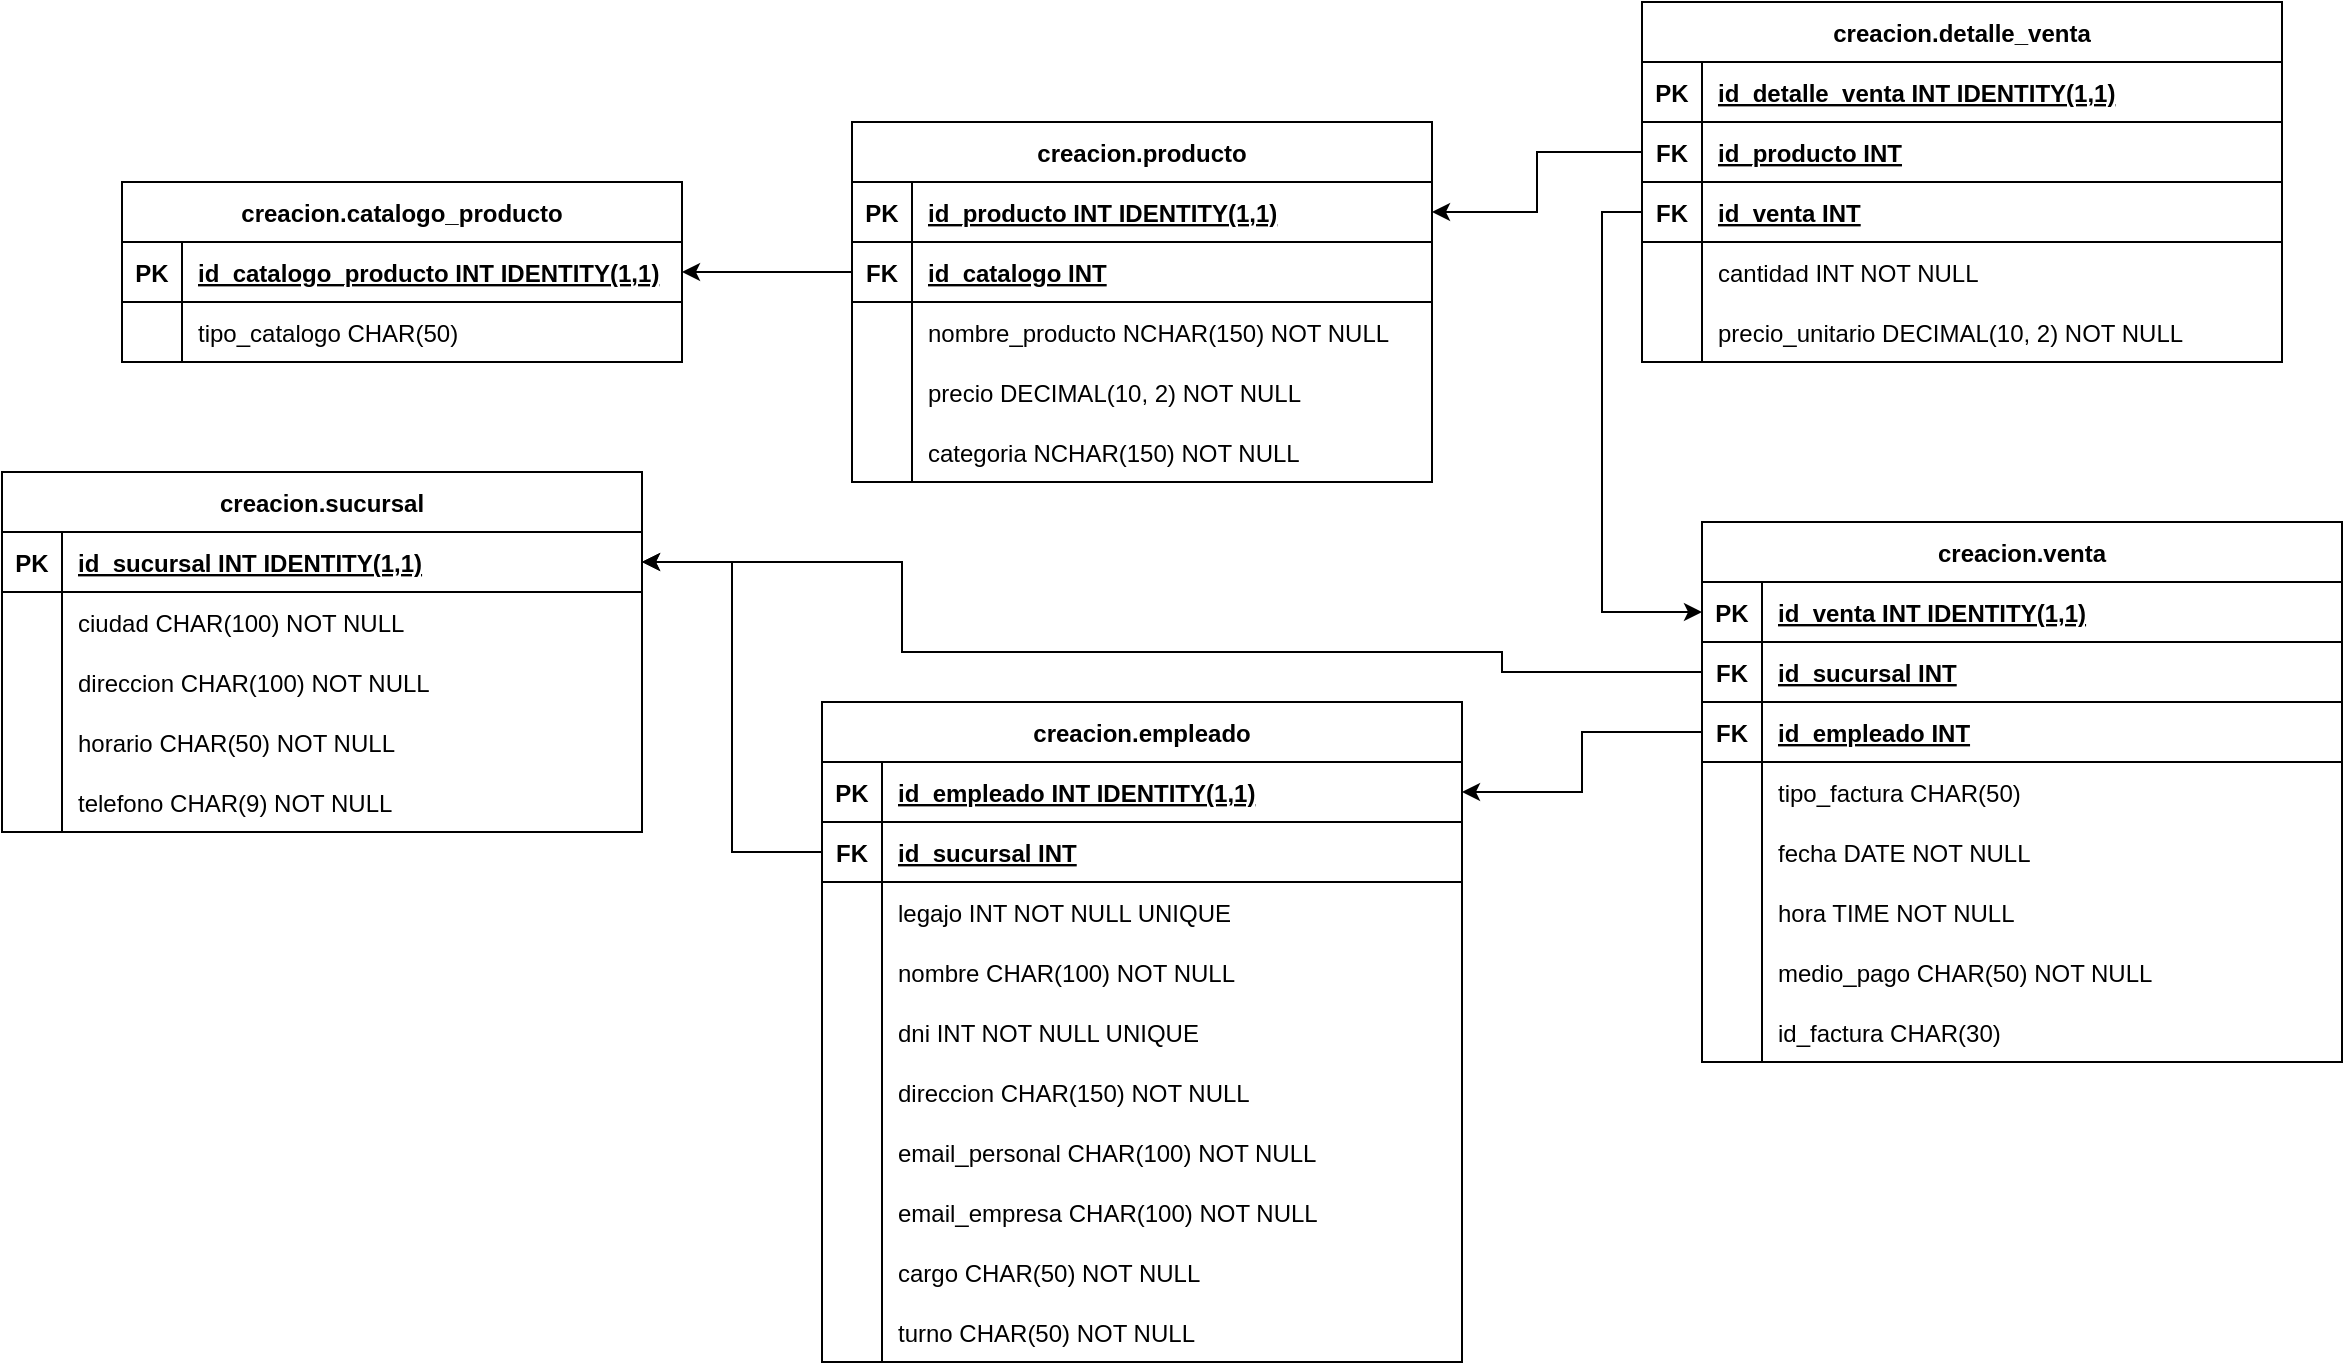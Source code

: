 <mxfile version="24.8.4">
  <diagram name="Página-1" id="IHy8IJzmy1xw7YX4BlLs">
    <mxGraphModel dx="1249" dy="620" grid="1" gridSize="10" guides="1" tooltips="1" connect="1" arrows="1" fold="1" page="1" pageScale="1" pageWidth="827" pageHeight="1169" math="0" shadow="0">
      <root>
        <mxCell id="0" />
        <mxCell id="1" parent="0" />
        <mxCell id="hYBhbDChAg6MqxhLWlRW-1" value="creacion.sucursal" style="shape=table;startSize=30;container=1;collapsible=1;childLayout=tableLayout;fixedRows=1;rowLines=0;fontStyle=1;align=center;resizeLast=1;" vertex="1" parent="1">
          <mxGeometry x="620" y="495" width="320" height="180" as="geometry" />
        </mxCell>
        <mxCell id="hYBhbDChAg6MqxhLWlRW-2" value="" style="shape=tableRow;horizontal=0;startSize=0;swimlaneHead=0;swimlaneBody=0;fillColor=none;collapsible=0;dropTarget=0;points=[[0,0.5],[1,0.5]];portConstraint=eastwest;strokeColor=inherit;top=0;left=0;right=0;bottom=1;" vertex="1" parent="hYBhbDChAg6MqxhLWlRW-1">
          <mxGeometry y="30" width="320" height="30" as="geometry" />
        </mxCell>
        <mxCell id="hYBhbDChAg6MqxhLWlRW-3" value="PK" style="shape=partialRectangle;overflow=hidden;connectable=0;fillColor=none;strokeColor=inherit;top=0;left=0;bottom=0;right=0;fontStyle=1;" vertex="1" parent="hYBhbDChAg6MqxhLWlRW-2">
          <mxGeometry width="30" height="30" as="geometry">
            <mxRectangle width="30" height="30" as="alternateBounds" />
          </mxGeometry>
        </mxCell>
        <mxCell id="hYBhbDChAg6MqxhLWlRW-4" value="id_sucursal INT  IDENTITY(1,1)" style="shape=partialRectangle;overflow=hidden;connectable=0;fillColor=none;align=left;strokeColor=inherit;top=0;left=0;bottom=0;right=0;spacingLeft=6;fontStyle=5;" vertex="1" parent="hYBhbDChAg6MqxhLWlRW-2">
          <mxGeometry x="30" width="290" height="30" as="geometry">
            <mxRectangle width="290" height="30" as="alternateBounds" />
          </mxGeometry>
        </mxCell>
        <mxCell id="hYBhbDChAg6MqxhLWlRW-5" value="" style="shape=tableRow;horizontal=0;startSize=0;swimlaneHead=0;swimlaneBody=0;fillColor=none;collapsible=0;dropTarget=0;points=[[0,0.5],[1,0.5]];portConstraint=eastwest;strokeColor=inherit;top=0;left=0;right=0;bottom=0;" vertex="1" parent="hYBhbDChAg6MqxhLWlRW-1">
          <mxGeometry y="60" width="320" height="30" as="geometry" />
        </mxCell>
        <mxCell id="hYBhbDChAg6MqxhLWlRW-6" value="" style="shape=partialRectangle;overflow=hidden;connectable=0;fillColor=none;strokeColor=inherit;top=0;left=0;bottom=0;right=0;" vertex="1" parent="hYBhbDChAg6MqxhLWlRW-5">
          <mxGeometry width="30" height="30" as="geometry">
            <mxRectangle width="30" height="30" as="alternateBounds" />
          </mxGeometry>
        </mxCell>
        <mxCell id="hYBhbDChAg6MqxhLWlRW-7" value="ciudad CHAR(100) NOT NULL" style="shape=partialRectangle;overflow=hidden;connectable=0;fillColor=none;align=left;strokeColor=inherit;top=0;left=0;bottom=0;right=0;spacingLeft=6;" vertex="1" parent="hYBhbDChAg6MqxhLWlRW-5">
          <mxGeometry x="30" width="290" height="30" as="geometry">
            <mxRectangle width="290" height="30" as="alternateBounds" />
          </mxGeometry>
        </mxCell>
        <mxCell id="hYBhbDChAg6MqxhLWlRW-8" value="" style="shape=tableRow;horizontal=0;startSize=0;swimlaneHead=0;swimlaneBody=0;fillColor=none;collapsible=0;dropTarget=0;points=[[0,0.5],[1,0.5]];portConstraint=eastwest;strokeColor=inherit;top=0;left=0;right=0;bottom=0;" vertex="1" parent="hYBhbDChAg6MqxhLWlRW-1">
          <mxGeometry y="90" width="320" height="30" as="geometry" />
        </mxCell>
        <mxCell id="hYBhbDChAg6MqxhLWlRW-9" value="" style="shape=partialRectangle;overflow=hidden;connectable=0;fillColor=none;strokeColor=inherit;top=0;left=0;bottom=0;right=0;" vertex="1" parent="hYBhbDChAg6MqxhLWlRW-8">
          <mxGeometry width="30" height="30" as="geometry">
            <mxRectangle width="30" height="30" as="alternateBounds" />
          </mxGeometry>
        </mxCell>
        <mxCell id="hYBhbDChAg6MqxhLWlRW-10" value="direccion CHAR(100) NOT NULL" style="shape=partialRectangle;overflow=hidden;connectable=0;fillColor=none;align=left;strokeColor=inherit;top=0;left=0;bottom=0;right=0;spacingLeft=6;" vertex="1" parent="hYBhbDChAg6MqxhLWlRW-8">
          <mxGeometry x="30" width="290" height="30" as="geometry">
            <mxRectangle width="290" height="30" as="alternateBounds" />
          </mxGeometry>
        </mxCell>
        <mxCell id="hYBhbDChAg6MqxhLWlRW-11" value="" style="shape=tableRow;horizontal=0;startSize=0;swimlaneHead=0;swimlaneBody=0;fillColor=none;collapsible=0;dropTarget=0;points=[[0,0.5],[1,0.5]];portConstraint=eastwest;strokeColor=inherit;top=0;left=0;right=0;bottom=0;" vertex="1" parent="hYBhbDChAg6MqxhLWlRW-1">
          <mxGeometry y="120" width="320" height="30" as="geometry" />
        </mxCell>
        <mxCell id="hYBhbDChAg6MqxhLWlRW-12" value="" style="shape=partialRectangle;overflow=hidden;connectable=0;fillColor=none;strokeColor=inherit;top=0;left=0;bottom=0;right=0;" vertex="1" parent="hYBhbDChAg6MqxhLWlRW-11">
          <mxGeometry width="30" height="30" as="geometry">
            <mxRectangle width="30" height="30" as="alternateBounds" />
          </mxGeometry>
        </mxCell>
        <mxCell id="hYBhbDChAg6MqxhLWlRW-13" value="horario CHAR(50) NOT NULL" style="shape=partialRectangle;overflow=hidden;connectable=0;fillColor=none;align=left;strokeColor=inherit;top=0;left=0;bottom=0;right=0;spacingLeft=6;" vertex="1" parent="hYBhbDChAg6MqxhLWlRW-11">
          <mxGeometry x="30" width="290" height="30" as="geometry">
            <mxRectangle width="290" height="30" as="alternateBounds" />
          </mxGeometry>
        </mxCell>
        <mxCell id="hYBhbDChAg6MqxhLWlRW-14" value="" style="shape=tableRow;horizontal=0;startSize=0;swimlaneHead=0;swimlaneBody=0;fillColor=none;collapsible=0;dropTarget=0;points=[[0,0.5],[1,0.5]];portConstraint=eastwest;strokeColor=inherit;top=0;left=0;right=0;bottom=0;" vertex="1" parent="hYBhbDChAg6MqxhLWlRW-1">
          <mxGeometry y="150" width="320" height="30" as="geometry" />
        </mxCell>
        <mxCell id="hYBhbDChAg6MqxhLWlRW-15" value="" style="shape=partialRectangle;overflow=hidden;connectable=0;fillColor=none;strokeColor=inherit;top=0;left=0;bottom=0;right=0;" vertex="1" parent="hYBhbDChAg6MqxhLWlRW-14">
          <mxGeometry width="30" height="30" as="geometry">
            <mxRectangle width="30" height="30" as="alternateBounds" />
          </mxGeometry>
        </mxCell>
        <mxCell id="hYBhbDChAg6MqxhLWlRW-16" value="telefono CHAR(9) NOT NULL" style="shape=partialRectangle;overflow=hidden;connectable=0;fillColor=none;align=left;strokeColor=inherit;top=0;left=0;bottom=0;right=0;spacingLeft=6;" vertex="1" parent="hYBhbDChAg6MqxhLWlRW-14">
          <mxGeometry x="30" width="290" height="30" as="geometry">
            <mxRectangle width="290" height="30" as="alternateBounds" />
          </mxGeometry>
        </mxCell>
        <mxCell id="hYBhbDChAg6MqxhLWlRW-20" value="creacion.empleado" style="shape=table;startSize=30;container=1;collapsible=1;childLayout=tableLayout;fixedRows=1;rowLines=0;fontStyle=1;align=center;resizeLast=1;" vertex="1" parent="1">
          <mxGeometry x="1030" y="610" width="320" height="330" as="geometry" />
        </mxCell>
        <mxCell id="hYBhbDChAg6MqxhLWlRW-24" value="" style="shape=tableRow;horizontal=0;startSize=0;swimlaneHead=0;swimlaneBody=0;fillColor=none;collapsible=0;dropTarget=0;points=[[0,0.5],[1,0.5]];portConstraint=eastwest;strokeColor=inherit;top=0;left=0;right=0;bottom=1;" vertex="1" parent="hYBhbDChAg6MqxhLWlRW-20">
          <mxGeometry y="30" width="320" height="30" as="geometry" />
        </mxCell>
        <mxCell id="hYBhbDChAg6MqxhLWlRW-25" value="PK" style="shape=partialRectangle;overflow=hidden;connectable=0;fillColor=none;strokeColor=inherit;top=0;left=0;bottom=0;right=0;fontStyle=1;" vertex="1" parent="hYBhbDChAg6MqxhLWlRW-24">
          <mxGeometry width="30" height="30" as="geometry">
            <mxRectangle width="30" height="30" as="alternateBounds" />
          </mxGeometry>
        </mxCell>
        <mxCell id="hYBhbDChAg6MqxhLWlRW-26" value="id_empleado INT  IDENTITY(1,1)" style="shape=partialRectangle;overflow=hidden;connectable=0;fillColor=none;align=left;strokeColor=inherit;top=0;left=0;bottom=0;right=0;spacingLeft=6;fontStyle=5;" vertex="1" parent="hYBhbDChAg6MqxhLWlRW-24">
          <mxGeometry x="30" width="290" height="30" as="geometry">
            <mxRectangle width="290" height="30" as="alternateBounds" />
          </mxGeometry>
        </mxCell>
        <mxCell id="hYBhbDChAg6MqxhLWlRW-21" value="" style="shape=tableRow;horizontal=0;startSize=0;swimlaneHead=0;swimlaneBody=0;fillColor=none;collapsible=0;dropTarget=0;points=[[0,0.5],[1,0.5]];portConstraint=eastwest;strokeColor=inherit;top=0;left=0;right=0;bottom=1;" vertex="1" parent="hYBhbDChAg6MqxhLWlRW-20">
          <mxGeometry y="60" width="320" height="30" as="geometry" />
        </mxCell>
        <mxCell id="hYBhbDChAg6MqxhLWlRW-22" value="FK" style="shape=partialRectangle;overflow=hidden;connectable=0;fillColor=none;strokeColor=inherit;top=0;left=0;bottom=0;right=0;fontStyle=1;" vertex="1" parent="hYBhbDChAg6MqxhLWlRW-21">
          <mxGeometry width="30" height="30" as="geometry">
            <mxRectangle width="30" height="30" as="alternateBounds" />
          </mxGeometry>
        </mxCell>
        <mxCell id="hYBhbDChAg6MqxhLWlRW-23" value="id_sucursal INT" style="shape=partialRectangle;overflow=hidden;connectable=0;fillColor=none;align=left;strokeColor=inherit;top=0;left=0;bottom=0;right=0;spacingLeft=6;fontStyle=5;" vertex="1" parent="hYBhbDChAg6MqxhLWlRW-21">
          <mxGeometry x="30" width="290" height="30" as="geometry">
            <mxRectangle width="290" height="30" as="alternateBounds" />
          </mxGeometry>
        </mxCell>
        <mxCell id="hYBhbDChAg6MqxhLWlRW-27" value="" style="shape=tableRow;horizontal=0;startSize=0;swimlaneHead=0;swimlaneBody=0;fillColor=none;collapsible=0;dropTarget=0;points=[[0,0.5],[1,0.5]];portConstraint=eastwest;strokeColor=inherit;top=0;left=0;right=0;bottom=0;" vertex="1" parent="hYBhbDChAg6MqxhLWlRW-20">
          <mxGeometry y="90" width="320" height="30" as="geometry" />
        </mxCell>
        <mxCell id="hYBhbDChAg6MqxhLWlRW-28" value="" style="shape=partialRectangle;overflow=hidden;connectable=0;fillColor=none;strokeColor=inherit;top=0;left=0;bottom=0;right=0;" vertex="1" parent="hYBhbDChAg6MqxhLWlRW-27">
          <mxGeometry width="30" height="30" as="geometry">
            <mxRectangle width="30" height="30" as="alternateBounds" />
          </mxGeometry>
        </mxCell>
        <mxCell id="hYBhbDChAg6MqxhLWlRW-29" value="legajo INT NOT NULL UNIQUE" style="shape=partialRectangle;overflow=hidden;connectable=0;fillColor=none;align=left;strokeColor=inherit;top=0;left=0;bottom=0;right=0;spacingLeft=6;" vertex="1" parent="hYBhbDChAg6MqxhLWlRW-27">
          <mxGeometry x="30" width="290" height="30" as="geometry">
            <mxRectangle width="290" height="30" as="alternateBounds" />
          </mxGeometry>
        </mxCell>
        <mxCell id="hYBhbDChAg6MqxhLWlRW-30" value="" style="shape=tableRow;horizontal=0;startSize=0;swimlaneHead=0;swimlaneBody=0;fillColor=none;collapsible=0;dropTarget=0;points=[[0,0.5],[1,0.5]];portConstraint=eastwest;strokeColor=inherit;top=0;left=0;right=0;bottom=0;" vertex="1" parent="hYBhbDChAg6MqxhLWlRW-20">
          <mxGeometry y="120" width="320" height="30" as="geometry" />
        </mxCell>
        <mxCell id="hYBhbDChAg6MqxhLWlRW-31" value="" style="shape=partialRectangle;overflow=hidden;connectable=0;fillColor=none;strokeColor=inherit;top=0;left=0;bottom=0;right=0;" vertex="1" parent="hYBhbDChAg6MqxhLWlRW-30">
          <mxGeometry width="30" height="30" as="geometry">
            <mxRectangle width="30" height="30" as="alternateBounds" />
          </mxGeometry>
        </mxCell>
        <mxCell id="hYBhbDChAg6MqxhLWlRW-32" value="nombre CHAR(100) NOT NULL" style="shape=partialRectangle;overflow=hidden;connectable=0;fillColor=none;align=left;strokeColor=inherit;top=0;left=0;bottom=0;right=0;spacingLeft=6;" vertex="1" parent="hYBhbDChAg6MqxhLWlRW-30">
          <mxGeometry x="30" width="290" height="30" as="geometry">
            <mxRectangle width="290" height="30" as="alternateBounds" />
          </mxGeometry>
        </mxCell>
        <mxCell id="hYBhbDChAg6MqxhLWlRW-33" value="" style="shape=tableRow;horizontal=0;startSize=0;swimlaneHead=0;swimlaneBody=0;fillColor=none;collapsible=0;dropTarget=0;points=[[0,0.5],[1,0.5]];portConstraint=eastwest;strokeColor=inherit;top=0;left=0;right=0;bottom=0;" vertex="1" parent="hYBhbDChAg6MqxhLWlRW-20">
          <mxGeometry y="150" width="320" height="30" as="geometry" />
        </mxCell>
        <mxCell id="hYBhbDChAg6MqxhLWlRW-34" value="" style="shape=partialRectangle;overflow=hidden;connectable=0;fillColor=none;strokeColor=inherit;top=0;left=0;bottom=0;right=0;" vertex="1" parent="hYBhbDChAg6MqxhLWlRW-33">
          <mxGeometry width="30" height="30" as="geometry">
            <mxRectangle width="30" height="30" as="alternateBounds" />
          </mxGeometry>
        </mxCell>
        <mxCell id="hYBhbDChAg6MqxhLWlRW-35" value="dni INT NOT NULL UNIQUE" style="shape=partialRectangle;overflow=hidden;connectable=0;fillColor=none;align=left;strokeColor=inherit;top=0;left=0;bottom=0;right=0;spacingLeft=6;" vertex="1" parent="hYBhbDChAg6MqxhLWlRW-33">
          <mxGeometry x="30" width="290" height="30" as="geometry">
            <mxRectangle width="290" height="30" as="alternateBounds" />
          </mxGeometry>
        </mxCell>
        <mxCell id="hYBhbDChAg6MqxhLWlRW-36" value="" style="shape=tableRow;horizontal=0;startSize=0;swimlaneHead=0;swimlaneBody=0;fillColor=none;collapsible=0;dropTarget=0;points=[[0,0.5],[1,0.5]];portConstraint=eastwest;strokeColor=inherit;top=0;left=0;right=0;bottom=0;" vertex="1" parent="hYBhbDChAg6MqxhLWlRW-20">
          <mxGeometry y="180" width="320" height="30" as="geometry" />
        </mxCell>
        <mxCell id="hYBhbDChAg6MqxhLWlRW-37" value="" style="shape=partialRectangle;overflow=hidden;connectable=0;fillColor=none;strokeColor=inherit;top=0;left=0;bottom=0;right=0;" vertex="1" parent="hYBhbDChAg6MqxhLWlRW-36">
          <mxGeometry width="30" height="30" as="geometry">
            <mxRectangle width="30" height="30" as="alternateBounds" />
          </mxGeometry>
        </mxCell>
        <mxCell id="hYBhbDChAg6MqxhLWlRW-38" value="direccion CHAR(150) NOT NULL" style="shape=partialRectangle;overflow=hidden;connectable=0;fillColor=none;align=left;strokeColor=inherit;top=0;left=0;bottom=0;right=0;spacingLeft=6;" vertex="1" parent="hYBhbDChAg6MqxhLWlRW-36">
          <mxGeometry x="30" width="290" height="30" as="geometry">
            <mxRectangle width="290" height="30" as="alternateBounds" />
          </mxGeometry>
        </mxCell>
        <mxCell id="hYBhbDChAg6MqxhLWlRW-39" value="" style="shape=tableRow;horizontal=0;startSize=0;swimlaneHead=0;swimlaneBody=0;fillColor=none;collapsible=0;dropTarget=0;points=[[0,0.5],[1,0.5]];portConstraint=eastwest;strokeColor=inherit;top=0;left=0;right=0;bottom=0;" vertex="1" parent="hYBhbDChAg6MqxhLWlRW-20">
          <mxGeometry y="210" width="320" height="30" as="geometry" />
        </mxCell>
        <mxCell id="hYBhbDChAg6MqxhLWlRW-40" value="" style="shape=partialRectangle;overflow=hidden;connectable=0;fillColor=none;strokeColor=inherit;top=0;left=0;bottom=0;right=0;" vertex="1" parent="hYBhbDChAg6MqxhLWlRW-39">
          <mxGeometry width="30" height="30" as="geometry">
            <mxRectangle width="30" height="30" as="alternateBounds" />
          </mxGeometry>
        </mxCell>
        <mxCell id="hYBhbDChAg6MqxhLWlRW-41" value="email_personal CHAR(100) NOT NULL" style="shape=partialRectangle;overflow=hidden;connectable=0;fillColor=none;align=left;strokeColor=inherit;top=0;left=0;bottom=0;right=0;spacingLeft=6;" vertex="1" parent="hYBhbDChAg6MqxhLWlRW-39">
          <mxGeometry x="30" width="290" height="30" as="geometry">
            <mxRectangle width="290" height="30" as="alternateBounds" />
          </mxGeometry>
        </mxCell>
        <mxCell id="hYBhbDChAg6MqxhLWlRW-42" value="" style="shape=tableRow;horizontal=0;startSize=0;swimlaneHead=0;swimlaneBody=0;fillColor=none;collapsible=0;dropTarget=0;points=[[0,0.5],[1,0.5]];portConstraint=eastwest;strokeColor=inherit;top=0;left=0;right=0;bottom=0;" vertex="1" parent="hYBhbDChAg6MqxhLWlRW-20">
          <mxGeometry y="240" width="320" height="30" as="geometry" />
        </mxCell>
        <mxCell id="hYBhbDChAg6MqxhLWlRW-43" value="" style="shape=partialRectangle;overflow=hidden;connectable=0;fillColor=none;strokeColor=inherit;top=0;left=0;bottom=0;right=0;" vertex="1" parent="hYBhbDChAg6MqxhLWlRW-42">
          <mxGeometry width="30" height="30" as="geometry">
            <mxRectangle width="30" height="30" as="alternateBounds" />
          </mxGeometry>
        </mxCell>
        <mxCell id="hYBhbDChAg6MqxhLWlRW-44" value="email_empresa CHAR(100) NOT NULL" style="shape=partialRectangle;overflow=hidden;connectable=0;fillColor=none;align=left;strokeColor=inherit;top=0;left=0;bottom=0;right=0;spacingLeft=6;" vertex="1" parent="hYBhbDChAg6MqxhLWlRW-42">
          <mxGeometry x="30" width="290" height="30" as="geometry">
            <mxRectangle width="290" height="30" as="alternateBounds" />
          </mxGeometry>
        </mxCell>
        <mxCell id="hYBhbDChAg6MqxhLWlRW-45" value="" style="shape=tableRow;horizontal=0;startSize=0;swimlaneHead=0;swimlaneBody=0;fillColor=none;collapsible=0;dropTarget=0;points=[[0,0.5],[1,0.5]];portConstraint=eastwest;strokeColor=inherit;top=0;left=0;right=0;bottom=0;" vertex="1" parent="hYBhbDChAg6MqxhLWlRW-20">
          <mxGeometry y="270" width="320" height="30" as="geometry" />
        </mxCell>
        <mxCell id="hYBhbDChAg6MqxhLWlRW-46" value="" style="shape=partialRectangle;overflow=hidden;connectable=0;fillColor=none;strokeColor=inherit;top=0;left=0;bottom=0;right=0;" vertex="1" parent="hYBhbDChAg6MqxhLWlRW-45">
          <mxGeometry width="30" height="30" as="geometry">
            <mxRectangle width="30" height="30" as="alternateBounds" />
          </mxGeometry>
        </mxCell>
        <mxCell id="hYBhbDChAg6MqxhLWlRW-47" value="cargo CHAR(50) NOT NULL" style="shape=partialRectangle;overflow=hidden;connectable=0;fillColor=none;align=left;strokeColor=inherit;top=0;left=0;bottom=0;right=0;spacingLeft=6;" vertex="1" parent="hYBhbDChAg6MqxhLWlRW-45">
          <mxGeometry x="30" width="290" height="30" as="geometry">
            <mxRectangle width="290" height="30" as="alternateBounds" />
          </mxGeometry>
        </mxCell>
        <mxCell id="hYBhbDChAg6MqxhLWlRW-51" value="" style="shape=tableRow;horizontal=0;startSize=0;swimlaneHead=0;swimlaneBody=0;fillColor=none;collapsible=0;dropTarget=0;points=[[0,0.5],[1,0.5]];portConstraint=eastwest;strokeColor=inherit;top=0;left=0;right=0;bottom=0;" vertex="1" parent="hYBhbDChAg6MqxhLWlRW-20">
          <mxGeometry y="300" width="320" height="30" as="geometry" />
        </mxCell>
        <mxCell id="hYBhbDChAg6MqxhLWlRW-52" value="" style="shape=partialRectangle;overflow=hidden;connectable=0;fillColor=none;strokeColor=inherit;top=0;left=0;bottom=0;right=0;" vertex="1" parent="hYBhbDChAg6MqxhLWlRW-51">
          <mxGeometry width="30" height="30" as="geometry">
            <mxRectangle width="30" height="30" as="alternateBounds" />
          </mxGeometry>
        </mxCell>
        <mxCell id="hYBhbDChAg6MqxhLWlRW-53" value="turno CHAR(50) NOT NULL" style="shape=partialRectangle;overflow=hidden;connectable=0;fillColor=none;align=left;strokeColor=inherit;top=0;left=0;bottom=0;right=0;spacingLeft=6;" vertex="1" parent="hYBhbDChAg6MqxhLWlRW-51">
          <mxGeometry x="30" width="290" height="30" as="geometry">
            <mxRectangle width="290" height="30" as="alternateBounds" />
          </mxGeometry>
        </mxCell>
        <mxCell id="hYBhbDChAg6MqxhLWlRW-57" value="creacion.catalogo_producto" style="shape=table;startSize=30;container=1;collapsible=1;childLayout=tableLayout;fixedRows=1;rowLines=0;fontStyle=1;align=center;resizeLast=1;" vertex="1" parent="1">
          <mxGeometry x="680" y="350" width="280" height="90" as="geometry" />
        </mxCell>
        <mxCell id="hYBhbDChAg6MqxhLWlRW-58" value="" style="shape=tableRow;horizontal=0;startSize=0;swimlaneHead=0;swimlaneBody=0;fillColor=none;collapsible=0;dropTarget=0;points=[[0,0.5],[1,0.5]];portConstraint=eastwest;strokeColor=inherit;top=0;left=0;right=0;bottom=1;" vertex="1" parent="hYBhbDChAg6MqxhLWlRW-57">
          <mxGeometry y="30" width="280" height="30" as="geometry" />
        </mxCell>
        <mxCell id="hYBhbDChAg6MqxhLWlRW-59" value="PK" style="shape=partialRectangle;overflow=hidden;connectable=0;fillColor=none;strokeColor=inherit;top=0;left=0;bottom=0;right=0;fontStyle=1;" vertex="1" parent="hYBhbDChAg6MqxhLWlRW-58">
          <mxGeometry width="30" height="30" as="geometry">
            <mxRectangle width="30" height="30" as="alternateBounds" />
          </mxGeometry>
        </mxCell>
        <mxCell id="hYBhbDChAg6MqxhLWlRW-60" value="id_catalogo_producto INT  IDENTITY(1,1)" style="shape=partialRectangle;overflow=hidden;connectable=0;fillColor=none;align=left;strokeColor=inherit;top=0;left=0;bottom=0;right=0;spacingLeft=6;fontStyle=5;" vertex="1" parent="hYBhbDChAg6MqxhLWlRW-58">
          <mxGeometry x="30" width="250" height="30" as="geometry">
            <mxRectangle width="250" height="30" as="alternateBounds" />
          </mxGeometry>
        </mxCell>
        <mxCell id="hYBhbDChAg6MqxhLWlRW-61" value="" style="shape=tableRow;horizontal=0;startSize=0;swimlaneHead=0;swimlaneBody=0;fillColor=none;collapsible=0;dropTarget=0;points=[[0,0.5],[1,0.5]];portConstraint=eastwest;strokeColor=inherit;top=0;left=0;right=0;bottom=0;" vertex="1" parent="hYBhbDChAg6MqxhLWlRW-57">
          <mxGeometry y="60" width="280" height="30" as="geometry" />
        </mxCell>
        <mxCell id="hYBhbDChAg6MqxhLWlRW-62" value="" style="shape=partialRectangle;overflow=hidden;connectable=0;fillColor=none;strokeColor=inherit;top=0;left=0;bottom=0;right=0;" vertex="1" parent="hYBhbDChAg6MqxhLWlRW-61">
          <mxGeometry width="30" height="30" as="geometry">
            <mxRectangle width="30" height="30" as="alternateBounds" />
          </mxGeometry>
        </mxCell>
        <mxCell id="hYBhbDChAg6MqxhLWlRW-63" value="tipo_catalogo CHAR(50)" style="shape=partialRectangle;overflow=hidden;connectable=0;fillColor=none;align=left;strokeColor=inherit;top=0;left=0;bottom=0;right=0;spacingLeft=6;" vertex="1" parent="hYBhbDChAg6MqxhLWlRW-61">
          <mxGeometry x="30" width="250" height="30" as="geometry">
            <mxRectangle width="250" height="30" as="alternateBounds" />
          </mxGeometry>
        </mxCell>
        <mxCell id="hYBhbDChAg6MqxhLWlRW-64" value="creacion.producto" style="shape=table;startSize=30;container=1;collapsible=1;childLayout=tableLayout;fixedRows=1;rowLines=0;fontStyle=1;align=center;resizeLast=1;" vertex="1" parent="1">
          <mxGeometry x="1045" y="320" width="290" height="180" as="geometry" />
        </mxCell>
        <mxCell id="hYBhbDChAg6MqxhLWlRW-65" value="" style="shape=tableRow;horizontal=0;startSize=0;swimlaneHead=0;swimlaneBody=0;fillColor=none;collapsible=0;dropTarget=0;points=[[0,0.5],[1,0.5]];portConstraint=eastwest;strokeColor=inherit;top=0;left=0;right=0;bottom=1;" vertex="1" parent="hYBhbDChAg6MqxhLWlRW-64">
          <mxGeometry y="30" width="290" height="30" as="geometry" />
        </mxCell>
        <mxCell id="hYBhbDChAg6MqxhLWlRW-66" value="PK" style="shape=partialRectangle;overflow=hidden;connectable=0;fillColor=none;strokeColor=inherit;top=0;left=0;bottom=0;right=0;fontStyle=1;" vertex="1" parent="hYBhbDChAg6MqxhLWlRW-65">
          <mxGeometry width="30" height="30" as="geometry">
            <mxRectangle width="30" height="30" as="alternateBounds" />
          </mxGeometry>
        </mxCell>
        <mxCell id="hYBhbDChAg6MqxhLWlRW-67" value="id_producto INT  IDENTITY(1,1)" style="shape=partialRectangle;overflow=hidden;connectable=0;fillColor=none;align=left;strokeColor=inherit;top=0;left=0;bottom=0;right=0;spacingLeft=6;fontStyle=5;" vertex="1" parent="hYBhbDChAg6MqxhLWlRW-65">
          <mxGeometry x="30" width="260" height="30" as="geometry">
            <mxRectangle width="260" height="30" as="alternateBounds" />
          </mxGeometry>
        </mxCell>
        <mxCell id="hYBhbDChAg6MqxhLWlRW-137" style="shape=tableRow;horizontal=0;startSize=0;swimlaneHead=0;swimlaneBody=0;fillColor=none;collapsible=0;dropTarget=0;points=[[0,0.5],[1,0.5]];portConstraint=eastwest;strokeColor=inherit;top=0;left=0;right=0;bottom=1;" vertex="1" parent="hYBhbDChAg6MqxhLWlRW-64">
          <mxGeometry y="60" width="290" height="30" as="geometry" />
        </mxCell>
        <mxCell id="hYBhbDChAg6MqxhLWlRW-138" value="FK" style="shape=partialRectangle;overflow=hidden;connectable=0;fillColor=none;strokeColor=inherit;top=0;left=0;bottom=0;right=0;fontStyle=1;" vertex="1" parent="hYBhbDChAg6MqxhLWlRW-137">
          <mxGeometry width="30" height="30" as="geometry">
            <mxRectangle width="30" height="30" as="alternateBounds" />
          </mxGeometry>
        </mxCell>
        <mxCell id="hYBhbDChAg6MqxhLWlRW-139" value="id_catalogo INT" style="shape=partialRectangle;overflow=hidden;connectable=0;fillColor=none;align=left;strokeColor=inherit;top=0;left=0;bottom=0;right=0;spacingLeft=6;fontStyle=5;" vertex="1" parent="hYBhbDChAg6MqxhLWlRW-137">
          <mxGeometry x="30" width="260" height="30" as="geometry">
            <mxRectangle width="260" height="30" as="alternateBounds" />
          </mxGeometry>
        </mxCell>
        <mxCell id="hYBhbDChAg6MqxhLWlRW-68" value="" style="shape=tableRow;horizontal=0;startSize=0;swimlaneHead=0;swimlaneBody=0;fillColor=none;collapsible=0;dropTarget=0;points=[[0,0.5],[1,0.5]];portConstraint=eastwest;strokeColor=inherit;top=0;left=0;right=0;bottom=0;" vertex="1" parent="hYBhbDChAg6MqxhLWlRW-64">
          <mxGeometry y="90" width="290" height="30" as="geometry" />
        </mxCell>
        <mxCell id="hYBhbDChAg6MqxhLWlRW-69" value="" style="shape=partialRectangle;overflow=hidden;connectable=0;fillColor=none;strokeColor=inherit;top=0;left=0;bottom=0;right=0;" vertex="1" parent="hYBhbDChAg6MqxhLWlRW-68">
          <mxGeometry width="30" height="30" as="geometry">
            <mxRectangle width="30" height="30" as="alternateBounds" />
          </mxGeometry>
        </mxCell>
        <mxCell id="hYBhbDChAg6MqxhLWlRW-70" value="nombre_producto NCHAR(150) NOT NULL" style="shape=partialRectangle;overflow=hidden;connectable=0;fillColor=none;align=left;strokeColor=inherit;top=0;left=0;bottom=0;right=0;spacingLeft=6;" vertex="1" parent="hYBhbDChAg6MqxhLWlRW-68">
          <mxGeometry x="30" width="260" height="30" as="geometry">
            <mxRectangle width="260" height="30" as="alternateBounds" />
          </mxGeometry>
        </mxCell>
        <mxCell id="hYBhbDChAg6MqxhLWlRW-71" value="" style="shape=tableRow;horizontal=0;startSize=0;swimlaneHead=0;swimlaneBody=0;fillColor=none;collapsible=0;dropTarget=0;points=[[0,0.5],[1,0.5]];portConstraint=eastwest;strokeColor=inherit;top=0;left=0;right=0;bottom=0;" vertex="1" parent="hYBhbDChAg6MqxhLWlRW-64">
          <mxGeometry y="120" width="290" height="30" as="geometry" />
        </mxCell>
        <mxCell id="hYBhbDChAg6MqxhLWlRW-72" value="" style="shape=partialRectangle;overflow=hidden;connectable=0;fillColor=none;strokeColor=inherit;top=0;left=0;bottom=0;right=0;" vertex="1" parent="hYBhbDChAg6MqxhLWlRW-71">
          <mxGeometry width="30" height="30" as="geometry">
            <mxRectangle width="30" height="30" as="alternateBounds" />
          </mxGeometry>
        </mxCell>
        <mxCell id="hYBhbDChAg6MqxhLWlRW-73" value="precio DECIMAL(10, 2) NOT NULL" style="shape=partialRectangle;overflow=hidden;connectable=0;fillColor=none;align=left;strokeColor=inherit;top=0;left=0;bottom=0;right=0;spacingLeft=6;" vertex="1" parent="hYBhbDChAg6MqxhLWlRW-71">
          <mxGeometry x="30" width="260" height="30" as="geometry">
            <mxRectangle width="260" height="30" as="alternateBounds" />
          </mxGeometry>
        </mxCell>
        <mxCell id="hYBhbDChAg6MqxhLWlRW-74" value="" style="shape=tableRow;horizontal=0;startSize=0;swimlaneHead=0;swimlaneBody=0;fillColor=none;collapsible=0;dropTarget=0;points=[[0,0.5],[1,0.5]];portConstraint=eastwest;strokeColor=inherit;top=0;left=0;right=0;bottom=0;" vertex="1" parent="hYBhbDChAg6MqxhLWlRW-64">
          <mxGeometry y="150" width="290" height="30" as="geometry" />
        </mxCell>
        <mxCell id="hYBhbDChAg6MqxhLWlRW-75" value="" style="shape=partialRectangle;overflow=hidden;connectable=0;fillColor=none;strokeColor=inherit;top=0;left=0;bottom=0;right=0;" vertex="1" parent="hYBhbDChAg6MqxhLWlRW-74">
          <mxGeometry width="30" height="30" as="geometry">
            <mxRectangle width="30" height="30" as="alternateBounds" />
          </mxGeometry>
        </mxCell>
        <mxCell id="hYBhbDChAg6MqxhLWlRW-76" value="categoria NCHAR(150) NOT NULL" style="shape=partialRectangle;overflow=hidden;connectable=0;fillColor=none;align=left;strokeColor=inherit;top=0;left=0;bottom=0;right=0;spacingLeft=6;" vertex="1" parent="hYBhbDChAg6MqxhLWlRW-74">
          <mxGeometry x="30" width="260" height="30" as="geometry">
            <mxRectangle width="260" height="30" as="alternateBounds" />
          </mxGeometry>
        </mxCell>
        <mxCell id="hYBhbDChAg6MqxhLWlRW-77" value="creacion.venta" style="shape=table;startSize=30;container=1;collapsible=1;childLayout=tableLayout;fixedRows=1;rowLines=0;fontStyle=1;align=center;resizeLast=1;" vertex="1" parent="1">
          <mxGeometry x="1470" y="520" width="320" height="270" as="geometry" />
        </mxCell>
        <mxCell id="hYBhbDChAg6MqxhLWlRW-84" value="" style="shape=tableRow;horizontal=0;startSize=0;swimlaneHead=0;swimlaneBody=0;fillColor=none;collapsible=0;dropTarget=0;points=[[0,0.5],[1,0.5]];portConstraint=eastwest;strokeColor=inherit;top=0;left=0;right=0;bottom=1;" vertex="1" parent="hYBhbDChAg6MqxhLWlRW-77">
          <mxGeometry y="30" width="320" height="30" as="geometry" />
        </mxCell>
        <mxCell id="hYBhbDChAg6MqxhLWlRW-85" value="PK" style="shape=partialRectangle;overflow=hidden;connectable=0;fillColor=none;strokeColor=inherit;top=0;left=0;bottom=0;right=0;fontStyle=1;" vertex="1" parent="hYBhbDChAg6MqxhLWlRW-84">
          <mxGeometry width="30" height="30" as="geometry">
            <mxRectangle width="30" height="30" as="alternateBounds" />
          </mxGeometry>
        </mxCell>
        <mxCell id="hYBhbDChAg6MqxhLWlRW-86" value="id_venta INT  IDENTITY(1,1)" style="shape=partialRectangle;overflow=hidden;connectable=0;fillColor=none;align=left;strokeColor=inherit;top=0;left=0;bottom=0;right=0;spacingLeft=6;fontStyle=5;" vertex="1" parent="hYBhbDChAg6MqxhLWlRW-84">
          <mxGeometry x="30" width="290" height="30" as="geometry">
            <mxRectangle width="290" height="30" as="alternateBounds" />
          </mxGeometry>
        </mxCell>
        <mxCell id="hYBhbDChAg6MqxhLWlRW-78" value="" style="shape=tableRow;horizontal=0;startSize=0;swimlaneHead=0;swimlaneBody=0;fillColor=none;collapsible=0;dropTarget=0;points=[[0,0.5],[1,0.5]];portConstraint=eastwest;strokeColor=inherit;top=0;left=0;right=0;bottom=1;" vertex="1" parent="hYBhbDChAg6MqxhLWlRW-77">
          <mxGeometry y="60" width="320" height="30" as="geometry" />
        </mxCell>
        <mxCell id="hYBhbDChAg6MqxhLWlRW-79" value="FK" style="shape=partialRectangle;overflow=hidden;connectable=0;fillColor=none;strokeColor=inherit;top=0;left=0;bottom=0;right=0;fontStyle=1;" vertex="1" parent="hYBhbDChAg6MqxhLWlRW-78">
          <mxGeometry width="30" height="30" as="geometry">
            <mxRectangle width="30" height="30" as="alternateBounds" />
          </mxGeometry>
        </mxCell>
        <mxCell id="hYBhbDChAg6MqxhLWlRW-80" value="id_sucursal INT" style="shape=partialRectangle;overflow=hidden;connectable=0;fillColor=none;align=left;strokeColor=inherit;top=0;left=0;bottom=0;right=0;spacingLeft=6;fontStyle=5;" vertex="1" parent="hYBhbDChAg6MqxhLWlRW-78">
          <mxGeometry x="30" width="290" height="30" as="geometry">
            <mxRectangle width="290" height="30" as="alternateBounds" />
          </mxGeometry>
        </mxCell>
        <mxCell id="hYBhbDChAg6MqxhLWlRW-81" value="" style="shape=tableRow;horizontal=0;startSize=0;swimlaneHead=0;swimlaneBody=0;fillColor=none;collapsible=0;dropTarget=0;points=[[0,0.5],[1,0.5]];portConstraint=eastwest;strokeColor=inherit;top=0;left=0;right=0;bottom=1;" vertex="1" parent="hYBhbDChAg6MqxhLWlRW-77">
          <mxGeometry y="90" width="320" height="30" as="geometry" />
        </mxCell>
        <mxCell id="hYBhbDChAg6MqxhLWlRW-82" value="FK" style="shape=partialRectangle;overflow=hidden;connectable=0;fillColor=none;strokeColor=inherit;top=0;left=0;bottom=0;right=0;fontStyle=1;" vertex="1" parent="hYBhbDChAg6MqxhLWlRW-81">
          <mxGeometry width="30" height="30" as="geometry">
            <mxRectangle width="30" height="30" as="alternateBounds" />
          </mxGeometry>
        </mxCell>
        <mxCell id="hYBhbDChAg6MqxhLWlRW-83" value="id_empleado INT" style="shape=partialRectangle;overflow=hidden;connectable=0;fillColor=none;align=left;strokeColor=inherit;top=0;left=0;bottom=0;right=0;spacingLeft=6;fontStyle=5;" vertex="1" parent="hYBhbDChAg6MqxhLWlRW-81">
          <mxGeometry x="30" width="290" height="30" as="geometry">
            <mxRectangle width="290" height="30" as="alternateBounds" />
          </mxGeometry>
        </mxCell>
        <mxCell id="hYBhbDChAg6MqxhLWlRW-87" value="" style="shape=tableRow;horizontal=0;startSize=0;swimlaneHead=0;swimlaneBody=0;fillColor=none;collapsible=0;dropTarget=0;points=[[0,0.5],[1,0.5]];portConstraint=eastwest;strokeColor=inherit;top=0;left=0;right=0;bottom=0;" vertex="1" parent="hYBhbDChAg6MqxhLWlRW-77">
          <mxGeometry y="120" width="320" height="30" as="geometry" />
        </mxCell>
        <mxCell id="hYBhbDChAg6MqxhLWlRW-88" value="" style="shape=partialRectangle;overflow=hidden;connectable=0;fillColor=none;strokeColor=inherit;top=0;left=0;bottom=0;right=0;" vertex="1" parent="hYBhbDChAg6MqxhLWlRW-87">
          <mxGeometry width="30" height="30" as="geometry">
            <mxRectangle width="30" height="30" as="alternateBounds" />
          </mxGeometry>
        </mxCell>
        <mxCell id="hYBhbDChAg6MqxhLWlRW-89" value="tipo_factura CHAR(50)" style="shape=partialRectangle;overflow=hidden;connectable=0;fillColor=none;align=left;strokeColor=inherit;top=0;left=0;bottom=0;right=0;spacingLeft=6;" vertex="1" parent="hYBhbDChAg6MqxhLWlRW-87">
          <mxGeometry x="30" width="290" height="30" as="geometry">
            <mxRectangle width="290" height="30" as="alternateBounds" />
          </mxGeometry>
        </mxCell>
        <mxCell id="hYBhbDChAg6MqxhLWlRW-90" value="" style="shape=tableRow;horizontal=0;startSize=0;swimlaneHead=0;swimlaneBody=0;fillColor=none;collapsible=0;dropTarget=0;points=[[0,0.5],[1,0.5]];portConstraint=eastwest;strokeColor=inherit;top=0;left=0;right=0;bottom=0;" vertex="1" parent="hYBhbDChAg6MqxhLWlRW-77">
          <mxGeometry y="150" width="320" height="30" as="geometry" />
        </mxCell>
        <mxCell id="hYBhbDChAg6MqxhLWlRW-91" value="" style="shape=partialRectangle;overflow=hidden;connectable=0;fillColor=none;strokeColor=inherit;top=0;left=0;bottom=0;right=0;" vertex="1" parent="hYBhbDChAg6MqxhLWlRW-90">
          <mxGeometry width="30" height="30" as="geometry">
            <mxRectangle width="30" height="30" as="alternateBounds" />
          </mxGeometry>
        </mxCell>
        <mxCell id="hYBhbDChAg6MqxhLWlRW-92" value="fecha DATE NOT NULL" style="shape=partialRectangle;overflow=hidden;connectable=0;fillColor=none;align=left;strokeColor=inherit;top=0;left=0;bottom=0;right=0;spacingLeft=6;" vertex="1" parent="hYBhbDChAg6MqxhLWlRW-90">
          <mxGeometry x="30" width="290" height="30" as="geometry">
            <mxRectangle width="290" height="30" as="alternateBounds" />
          </mxGeometry>
        </mxCell>
        <mxCell id="hYBhbDChAg6MqxhLWlRW-93" value="" style="shape=tableRow;horizontal=0;startSize=0;swimlaneHead=0;swimlaneBody=0;fillColor=none;collapsible=0;dropTarget=0;points=[[0,0.5],[1,0.5]];portConstraint=eastwest;strokeColor=inherit;top=0;left=0;right=0;bottom=0;" vertex="1" parent="hYBhbDChAg6MqxhLWlRW-77">
          <mxGeometry y="180" width="320" height="30" as="geometry" />
        </mxCell>
        <mxCell id="hYBhbDChAg6MqxhLWlRW-94" value="" style="shape=partialRectangle;overflow=hidden;connectable=0;fillColor=none;strokeColor=inherit;top=0;left=0;bottom=0;right=0;" vertex="1" parent="hYBhbDChAg6MqxhLWlRW-93">
          <mxGeometry width="30" height="30" as="geometry">
            <mxRectangle width="30" height="30" as="alternateBounds" />
          </mxGeometry>
        </mxCell>
        <mxCell id="hYBhbDChAg6MqxhLWlRW-95" value="hora TIME NOT NULL" style="shape=partialRectangle;overflow=hidden;connectable=0;fillColor=none;align=left;strokeColor=inherit;top=0;left=0;bottom=0;right=0;spacingLeft=6;" vertex="1" parent="hYBhbDChAg6MqxhLWlRW-93">
          <mxGeometry x="30" width="290" height="30" as="geometry">
            <mxRectangle width="290" height="30" as="alternateBounds" />
          </mxGeometry>
        </mxCell>
        <mxCell id="hYBhbDChAg6MqxhLWlRW-96" value="" style="shape=tableRow;horizontal=0;startSize=0;swimlaneHead=0;swimlaneBody=0;fillColor=none;collapsible=0;dropTarget=0;points=[[0,0.5],[1,0.5]];portConstraint=eastwest;strokeColor=inherit;top=0;left=0;right=0;bottom=0;" vertex="1" parent="hYBhbDChAg6MqxhLWlRW-77">
          <mxGeometry y="210" width="320" height="30" as="geometry" />
        </mxCell>
        <mxCell id="hYBhbDChAg6MqxhLWlRW-97" value="" style="shape=partialRectangle;overflow=hidden;connectable=0;fillColor=none;strokeColor=inherit;top=0;left=0;bottom=0;right=0;" vertex="1" parent="hYBhbDChAg6MqxhLWlRW-96">
          <mxGeometry width="30" height="30" as="geometry">
            <mxRectangle width="30" height="30" as="alternateBounds" />
          </mxGeometry>
        </mxCell>
        <mxCell id="hYBhbDChAg6MqxhLWlRW-98" value="medio_pago CHAR(50) NOT NULL" style="shape=partialRectangle;overflow=hidden;connectable=0;fillColor=none;align=left;strokeColor=inherit;top=0;left=0;bottom=0;right=0;spacingLeft=6;" vertex="1" parent="hYBhbDChAg6MqxhLWlRW-96">
          <mxGeometry x="30" width="290" height="30" as="geometry">
            <mxRectangle width="290" height="30" as="alternateBounds" />
          </mxGeometry>
        </mxCell>
        <mxCell id="hYBhbDChAg6MqxhLWlRW-99" value="" style="shape=tableRow;horizontal=0;startSize=0;swimlaneHead=0;swimlaneBody=0;fillColor=none;collapsible=0;dropTarget=0;points=[[0,0.5],[1,0.5]];portConstraint=eastwest;strokeColor=inherit;top=0;left=0;right=0;bottom=0;" vertex="1" parent="hYBhbDChAg6MqxhLWlRW-77">
          <mxGeometry y="240" width="320" height="30" as="geometry" />
        </mxCell>
        <mxCell id="hYBhbDChAg6MqxhLWlRW-100" value="" style="shape=partialRectangle;overflow=hidden;connectable=0;fillColor=none;strokeColor=inherit;top=0;left=0;bottom=0;right=0;" vertex="1" parent="hYBhbDChAg6MqxhLWlRW-99">
          <mxGeometry width="30" height="30" as="geometry">
            <mxRectangle width="30" height="30" as="alternateBounds" />
          </mxGeometry>
        </mxCell>
        <mxCell id="hYBhbDChAg6MqxhLWlRW-101" value="id_factura CHAR(30)" style="shape=partialRectangle;overflow=hidden;connectable=0;fillColor=none;align=left;strokeColor=inherit;top=0;left=0;bottom=0;right=0;spacingLeft=6;" vertex="1" parent="hYBhbDChAg6MqxhLWlRW-99">
          <mxGeometry x="30" width="290" height="30" as="geometry">
            <mxRectangle width="290" height="30" as="alternateBounds" />
          </mxGeometry>
        </mxCell>
        <mxCell id="hYBhbDChAg6MqxhLWlRW-108" value="creacion.detalle_venta" style="shape=table;startSize=30;container=1;collapsible=1;childLayout=tableLayout;fixedRows=1;rowLines=0;fontStyle=1;align=center;resizeLast=1;" vertex="1" parent="1">
          <mxGeometry x="1440" y="260" width="320" height="180" as="geometry" />
        </mxCell>
        <mxCell id="hYBhbDChAg6MqxhLWlRW-115" value="" style="shape=tableRow;horizontal=0;startSize=0;swimlaneHead=0;swimlaneBody=0;fillColor=none;collapsible=0;dropTarget=0;points=[[0,0.5],[1,0.5]];portConstraint=eastwest;strokeColor=inherit;top=0;left=0;right=0;bottom=1;" vertex="1" parent="hYBhbDChAg6MqxhLWlRW-108">
          <mxGeometry y="30" width="320" height="30" as="geometry" />
        </mxCell>
        <mxCell id="hYBhbDChAg6MqxhLWlRW-116" value="PK" style="shape=partialRectangle;overflow=hidden;connectable=0;fillColor=none;strokeColor=inherit;top=0;left=0;bottom=0;right=0;fontStyle=1;" vertex="1" parent="hYBhbDChAg6MqxhLWlRW-115">
          <mxGeometry width="30" height="30" as="geometry">
            <mxRectangle width="30" height="30" as="alternateBounds" />
          </mxGeometry>
        </mxCell>
        <mxCell id="hYBhbDChAg6MqxhLWlRW-117" value="id_detalle_venta INT  IDENTITY(1,1)" style="shape=partialRectangle;overflow=hidden;connectable=0;fillColor=none;align=left;strokeColor=inherit;top=0;left=0;bottom=0;right=0;spacingLeft=6;fontStyle=5;" vertex="1" parent="hYBhbDChAg6MqxhLWlRW-115">
          <mxGeometry x="30" width="290" height="30" as="geometry">
            <mxRectangle width="290" height="30" as="alternateBounds" />
          </mxGeometry>
        </mxCell>
        <mxCell id="hYBhbDChAg6MqxhLWlRW-109" value="" style="shape=tableRow;horizontal=0;startSize=0;swimlaneHead=0;swimlaneBody=0;fillColor=none;collapsible=0;dropTarget=0;points=[[0,0.5],[1,0.5]];portConstraint=eastwest;strokeColor=inherit;top=0;left=0;right=0;bottom=1;" vertex="1" parent="hYBhbDChAg6MqxhLWlRW-108">
          <mxGeometry y="60" width="320" height="30" as="geometry" />
        </mxCell>
        <mxCell id="hYBhbDChAg6MqxhLWlRW-110" value="FK" style="shape=partialRectangle;overflow=hidden;connectable=0;fillColor=none;strokeColor=inherit;top=0;left=0;bottom=0;right=0;fontStyle=1;" vertex="1" parent="hYBhbDChAg6MqxhLWlRW-109">
          <mxGeometry width="30" height="30" as="geometry">
            <mxRectangle width="30" height="30" as="alternateBounds" />
          </mxGeometry>
        </mxCell>
        <mxCell id="hYBhbDChAg6MqxhLWlRW-111" value="id_producto INT" style="shape=partialRectangle;overflow=hidden;connectable=0;fillColor=none;align=left;strokeColor=inherit;top=0;left=0;bottom=0;right=0;spacingLeft=6;fontStyle=5;" vertex="1" parent="hYBhbDChAg6MqxhLWlRW-109">
          <mxGeometry x="30" width="290" height="30" as="geometry">
            <mxRectangle width="290" height="30" as="alternateBounds" />
          </mxGeometry>
        </mxCell>
        <mxCell id="hYBhbDChAg6MqxhLWlRW-112" value="" style="shape=tableRow;horizontal=0;startSize=0;swimlaneHead=0;swimlaneBody=0;fillColor=none;collapsible=0;dropTarget=0;points=[[0,0.5],[1,0.5]];portConstraint=eastwest;strokeColor=inherit;top=0;left=0;right=0;bottom=1;" vertex="1" parent="hYBhbDChAg6MqxhLWlRW-108">
          <mxGeometry y="90" width="320" height="30" as="geometry" />
        </mxCell>
        <mxCell id="hYBhbDChAg6MqxhLWlRW-113" value="FK" style="shape=partialRectangle;overflow=hidden;connectable=0;fillColor=none;strokeColor=inherit;top=0;left=0;bottom=0;right=0;fontStyle=1;" vertex="1" parent="hYBhbDChAg6MqxhLWlRW-112">
          <mxGeometry width="30" height="30" as="geometry">
            <mxRectangle width="30" height="30" as="alternateBounds" />
          </mxGeometry>
        </mxCell>
        <mxCell id="hYBhbDChAg6MqxhLWlRW-114" value="id_venta INT" style="shape=partialRectangle;overflow=hidden;connectable=0;fillColor=none;align=left;strokeColor=inherit;top=0;left=0;bottom=0;right=0;spacingLeft=6;fontStyle=5;" vertex="1" parent="hYBhbDChAg6MqxhLWlRW-112">
          <mxGeometry x="30" width="290" height="30" as="geometry">
            <mxRectangle width="290" height="30" as="alternateBounds" />
          </mxGeometry>
        </mxCell>
        <mxCell id="hYBhbDChAg6MqxhLWlRW-118" value="" style="shape=tableRow;horizontal=0;startSize=0;swimlaneHead=0;swimlaneBody=0;fillColor=none;collapsible=0;dropTarget=0;points=[[0,0.5],[1,0.5]];portConstraint=eastwest;strokeColor=inherit;top=0;left=0;right=0;bottom=0;" vertex="1" parent="hYBhbDChAg6MqxhLWlRW-108">
          <mxGeometry y="120" width="320" height="30" as="geometry" />
        </mxCell>
        <mxCell id="hYBhbDChAg6MqxhLWlRW-119" value="" style="shape=partialRectangle;overflow=hidden;connectable=0;fillColor=none;strokeColor=inherit;top=0;left=0;bottom=0;right=0;" vertex="1" parent="hYBhbDChAg6MqxhLWlRW-118">
          <mxGeometry width="30" height="30" as="geometry">
            <mxRectangle width="30" height="30" as="alternateBounds" />
          </mxGeometry>
        </mxCell>
        <mxCell id="hYBhbDChAg6MqxhLWlRW-120" value="cantidad INT NOT NULL" style="shape=partialRectangle;overflow=hidden;connectable=0;fillColor=none;align=left;strokeColor=inherit;top=0;left=0;bottom=0;right=0;spacingLeft=6;" vertex="1" parent="hYBhbDChAg6MqxhLWlRW-118">
          <mxGeometry x="30" width="290" height="30" as="geometry">
            <mxRectangle width="290" height="30" as="alternateBounds" />
          </mxGeometry>
        </mxCell>
        <mxCell id="hYBhbDChAg6MqxhLWlRW-121" value="" style="shape=tableRow;horizontal=0;startSize=0;swimlaneHead=0;swimlaneBody=0;fillColor=none;collapsible=0;dropTarget=0;points=[[0,0.5],[1,0.5]];portConstraint=eastwest;strokeColor=inherit;top=0;left=0;right=0;bottom=0;" vertex="1" parent="hYBhbDChAg6MqxhLWlRW-108">
          <mxGeometry y="150" width="320" height="30" as="geometry" />
        </mxCell>
        <mxCell id="hYBhbDChAg6MqxhLWlRW-122" value="" style="shape=partialRectangle;overflow=hidden;connectable=0;fillColor=none;strokeColor=inherit;top=0;left=0;bottom=0;right=0;" vertex="1" parent="hYBhbDChAg6MqxhLWlRW-121">
          <mxGeometry width="30" height="30" as="geometry">
            <mxRectangle width="30" height="30" as="alternateBounds" />
          </mxGeometry>
        </mxCell>
        <mxCell id="hYBhbDChAg6MqxhLWlRW-123" value="precio_unitario DECIMAL(10, 2) NOT NULL" style="shape=partialRectangle;overflow=hidden;connectable=0;fillColor=none;align=left;strokeColor=inherit;top=0;left=0;bottom=0;right=0;spacingLeft=6;" vertex="1" parent="hYBhbDChAg6MqxhLWlRW-121">
          <mxGeometry x="30" width="290" height="30" as="geometry">
            <mxRectangle width="290" height="30" as="alternateBounds" />
          </mxGeometry>
        </mxCell>
        <mxCell id="hYBhbDChAg6MqxhLWlRW-141" style="edgeStyle=orthogonalEdgeStyle;rounded=0;orthogonalLoop=1;jettySize=auto;html=1;exitX=0;exitY=0.5;exitDx=0;exitDy=0;entryX=1;entryY=0.5;entryDx=0;entryDy=0;" edge="1" parent="1" source="hYBhbDChAg6MqxhLWlRW-21" target="hYBhbDChAg6MqxhLWlRW-2">
          <mxGeometry relative="1" as="geometry" />
        </mxCell>
        <mxCell id="hYBhbDChAg6MqxhLWlRW-142" style="edgeStyle=orthogonalEdgeStyle;rounded=0;orthogonalLoop=1;jettySize=auto;html=1;exitX=0;exitY=0.5;exitDx=0;exitDy=0;entryX=1;entryY=0.5;entryDx=0;entryDy=0;" edge="1" parent="1" source="hYBhbDChAg6MqxhLWlRW-109" target="hYBhbDChAg6MqxhLWlRW-65">
          <mxGeometry relative="1" as="geometry" />
        </mxCell>
        <mxCell id="hYBhbDChAg6MqxhLWlRW-143" style="edgeStyle=orthogonalEdgeStyle;rounded=0;orthogonalLoop=1;jettySize=auto;html=1;exitX=0;exitY=0.5;exitDx=0;exitDy=0;entryX=1;entryY=0.5;entryDx=0;entryDy=0;" edge="1" parent="1" source="hYBhbDChAg6MqxhLWlRW-137" target="hYBhbDChAg6MqxhLWlRW-58">
          <mxGeometry relative="1" as="geometry" />
        </mxCell>
        <mxCell id="hYBhbDChAg6MqxhLWlRW-144" style="edgeStyle=orthogonalEdgeStyle;rounded=0;orthogonalLoop=1;jettySize=auto;html=1;exitX=0;exitY=0.5;exitDx=0;exitDy=0;entryX=0;entryY=0.5;entryDx=0;entryDy=0;" edge="1" parent="1" source="hYBhbDChAg6MqxhLWlRW-112" target="hYBhbDChAg6MqxhLWlRW-84">
          <mxGeometry relative="1" as="geometry" />
        </mxCell>
        <mxCell id="hYBhbDChAg6MqxhLWlRW-145" style="edgeStyle=orthogonalEdgeStyle;rounded=0;orthogonalLoop=1;jettySize=auto;html=1;exitX=0;exitY=0.5;exitDx=0;exitDy=0;entryX=1;entryY=0.5;entryDx=0;entryDy=0;" edge="1" parent="1" source="hYBhbDChAg6MqxhLWlRW-78" target="hYBhbDChAg6MqxhLWlRW-2">
          <mxGeometry relative="1" as="geometry">
            <Array as="points">
              <mxPoint x="1370" y="595" />
              <mxPoint x="1370" y="585" />
              <mxPoint x="1070" y="585" />
              <mxPoint x="1070" y="540" />
            </Array>
          </mxGeometry>
        </mxCell>
        <mxCell id="hYBhbDChAg6MqxhLWlRW-146" style="edgeStyle=orthogonalEdgeStyle;rounded=0;orthogonalLoop=1;jettySize=auto;html=1;exitX=0;exitY=0.5;exitDx=0;exitDy=0;entryX=1;entryY=0.5;entryDx=0;entryDy=0;" edge="1" parent="1" source="hYBhbDChAg6MqxhLWlRW-81" target="hYBhbDChAg6MqxhLWlRW-24">
          <mxGeometry relative="1" as="geometry" />
        </mxCell>
      </root>
    </mxGraphModel>
  </diagram>
</mxfile>

